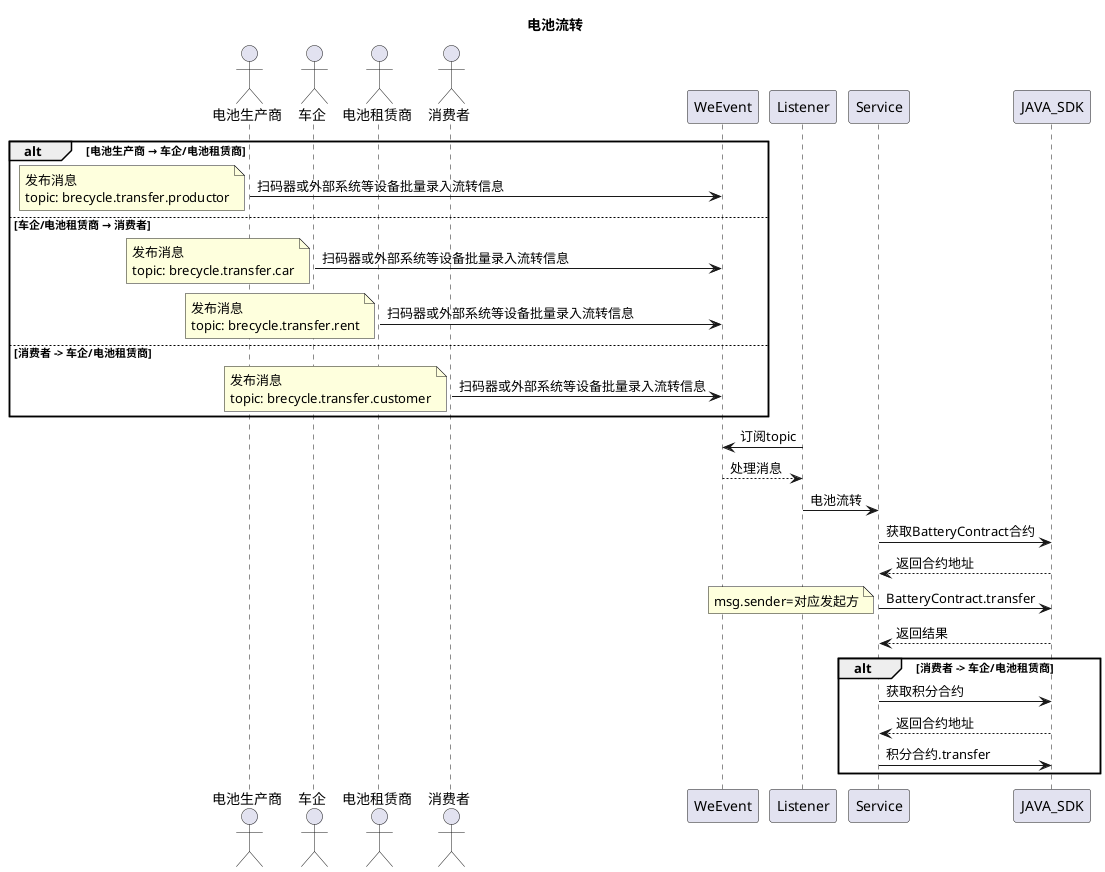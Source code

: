 @startuml
'https://plantuml.com/sequence-diagram

title 电池流转

'actor 原料商
actor 电池生产商
actor 车企
actor 电池租赁商
actor 消费者

alt 电池生产商 → 车企/电池租赁商
    电池生产商 -> WeEvent : 扫码器或外部系统等设备批量录入流转信息
    note left
        发布消息
        topic: brecycle.transfer.productor
    end note
else 车企/电池租赁商 → 消费者
    车企 -> WeEvent : 扫码器或外部系统等设备批量录入流转信息
    note left
        发布消息
        topic: brecycle.transfer.car
    end note
    电池租赁商 -> WeEvent : 扫码器或外部系统等设备批量录入流转信息
    note left
        发布消息
        topic: brecycle.transfer.rent
    end note
else 消费者 -> 车企/电池租赁商
    消费者 -> WeEvent : 扫码器或外部系统等设备批量录入流转信息
    note left
        发布消息
        topic: brecycle.transfer.customer
    end note
end alt


Listener -> WeEvent : 订阅topic
Listener <-- WeEvent : 处理消息
Listener -> Service : 电池流转
Service -> JAVA_SDK : 获取BatteryContract合约
Service <-- JAVA_SDK : 返回合约地址
Service -> JAVA_SDK : BatteryContract.transfer
note left
    msg.sender=对应发起方
end note
Service <-- JAVA_SDK : 返回结果

alt 消费者 -> 车企/电池租赁商
    Service -> JAVA_SDK : 获取积分合约
    Service <-- JAVA_SDK : 返回合约地址
    Service -> JAVA_SDK : 积分合约.transfer
end alt

@enduml